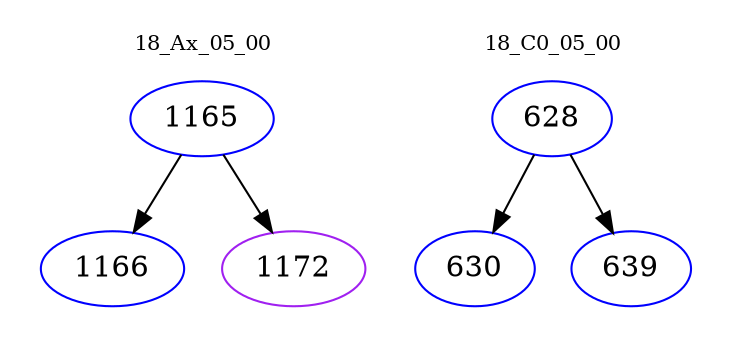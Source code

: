 digraph{
subgraph cluster_0 {
color = white
label = "18_Ax_05_00";
fontsize=10;
T0_1165 [label="1165", color="blue"]
T0_1165 -> T0_1166 [color="black"]
T0_1166 [label="1166", color="blue"]
T0_1165 -> T0_1172 [color="black"]
T0_1172 [label="1172", color="purple"]
}
subgraph cluster_1 {
color = white
label = "18_C0_05_00";
fontsize=10;
T1_628 [label="628", color="blue"]
T1_628 -> T1_630 [color="black"]
T1_630 [label="630", color="blue"]
T1_628 -> T1_639 [color="black"]
T1_639 [label="639", color="blue"]
}
}
